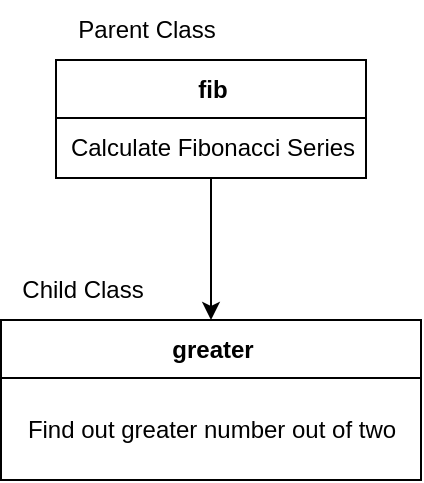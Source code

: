 <mxfile version="20.4.0" type="github">
  <diagram id="C5RBs43oDa-KdzZeNtuy" name="Page-1">
    <mxGraphModel dx="1185" dy="655" grid="1" gridSize="10" guides="1" tooltips="1" connect="1" arrows="1" fold="1" page="1" pageScale="1" pageWidth="827" pageHeight="1169" math="0" shadow="0">
      <root>
        <mxCell id="WIyWlLk6GJQsqaUBKTNV-0" />
        <mxCell id="WIyWlLk6GJQsqaUBKTNV-1" parent="WIyWlLk6GJQsqaUBKTNV-0" />
        <mxCell id="9ooVhS_tgrzWWUu7JEqA-0" value="fib" style="swimlane;fontStyle=1;align=center;verticalAlign=middle;childLayout=stackLayout;horizontal=1;startSize=29;horizontalStack=0;resizeParent=1;resizeParentMax=0;resizeLast=0;collapsible=0;marginBottom=0;html=1;" vertex="1" parent="WIyWlLk6GJQsqaUBKTNV-1">
          <mxGeometry x="344" y="200" width="155" height="59" as="geometry" />
        </mxCell>
        <mxCell id="9ooVhS_tgrzWWUu7JEqA-3" value="Calculate Fibonacci Series" style="text;html=1;align=center;verticalAlign=middle;resizable=0;points=[];autosize=1;strokeColor=none;fillColor=none;" vertex="1" parent="9ooVhS_tgrzWWUu7JEqA-0">
          <mxGeometry y="29" width="155" height="30" as="geometry" />
        </mxCell>
        <mxCell id="9ooVhS_tgrzWWUu7JEqA-5" value="greater" style="swimlane;fontStyle=1;align=center;verticalAlign=middle;childLayout=stackLayout;horizontal=1;startSize=29;horizontalStack=0;resizeParent=1;resizeParentMax=0;resizeLast=0;collapsible=0;marginBottom=0;html=1;" vertex="1" parent="WIyWlLk6GJQsqaUBKTNV-1">
          <mxGeometry x="316.5" y="330" width="210" height="80" as="geometry" />
        </mxCell>
        <mxCell id="9ooVhS_tgrzWWUu7JEqA-6" value="Find out greater number out of two" style="text;html=1;strokeColor=none;fillColor=none;align=center;verticalAlign=middle;spacingLeft=4;spacingRight=4;overflow=hidden;rotatable=0;points=[[0,0.5],[1,0.5]];portConstraint=eastwest;" vertex="1" parent="9ooVhS_tgrzWWUu7JEqA-5">
          <mxGeometry y="29" width="210" height="51" as="geometry" />
        </mxCell>
        <mxCell id="9ooVhS_tgrzWWUu7JEqA-8" style="edgeStyle=orthogonalEdgeStyle;rounded=0;orthogonalLoop=1;jettySize=auto;html=1;" edge="1" parent="WIyWlLk6GJQsqaUBKTNV-1" source="9ooVhS_tgrzWWUu7JEqA-3" target="9ooVhS_tgrzWWUu7JEqA-5">
          <mxGeometry relative="1" as="geometry" />
        </mxCell>
        <mxCell id="9ooVhS_tgrzWWUu7JEqA-12" value="Parent Class" style="text;html=1;align=center;verticalAlign=middle;resizable=0;points=[];autosize=1;strokeColor=none;fillColor=none;" vertex="1" parent="WIyWlLk6GJQsqaUBKTNV-1">
          <mxGeometry x="344" y="170" width="90" height="30" as="geometry" />
        </mxCell>
        <mxCell id="9ooVhS_tgrzWWUu7JEqA-13" value="Child Class" style="text;html=1;align=center;verticalAlign=middle;resizable=0;points=[];autosize=1;strokeColor=none;fillColor=none;" vertex="1" parent="WIyWlLk6GJQsqaUBKTNV-1">
          <mxGeometry x="316.5" y="300" width="80" height="30" as="geometry" />
        </mxCell>
      </root>
    </mxGraphModel>
  </diagram>
</mxfile>
